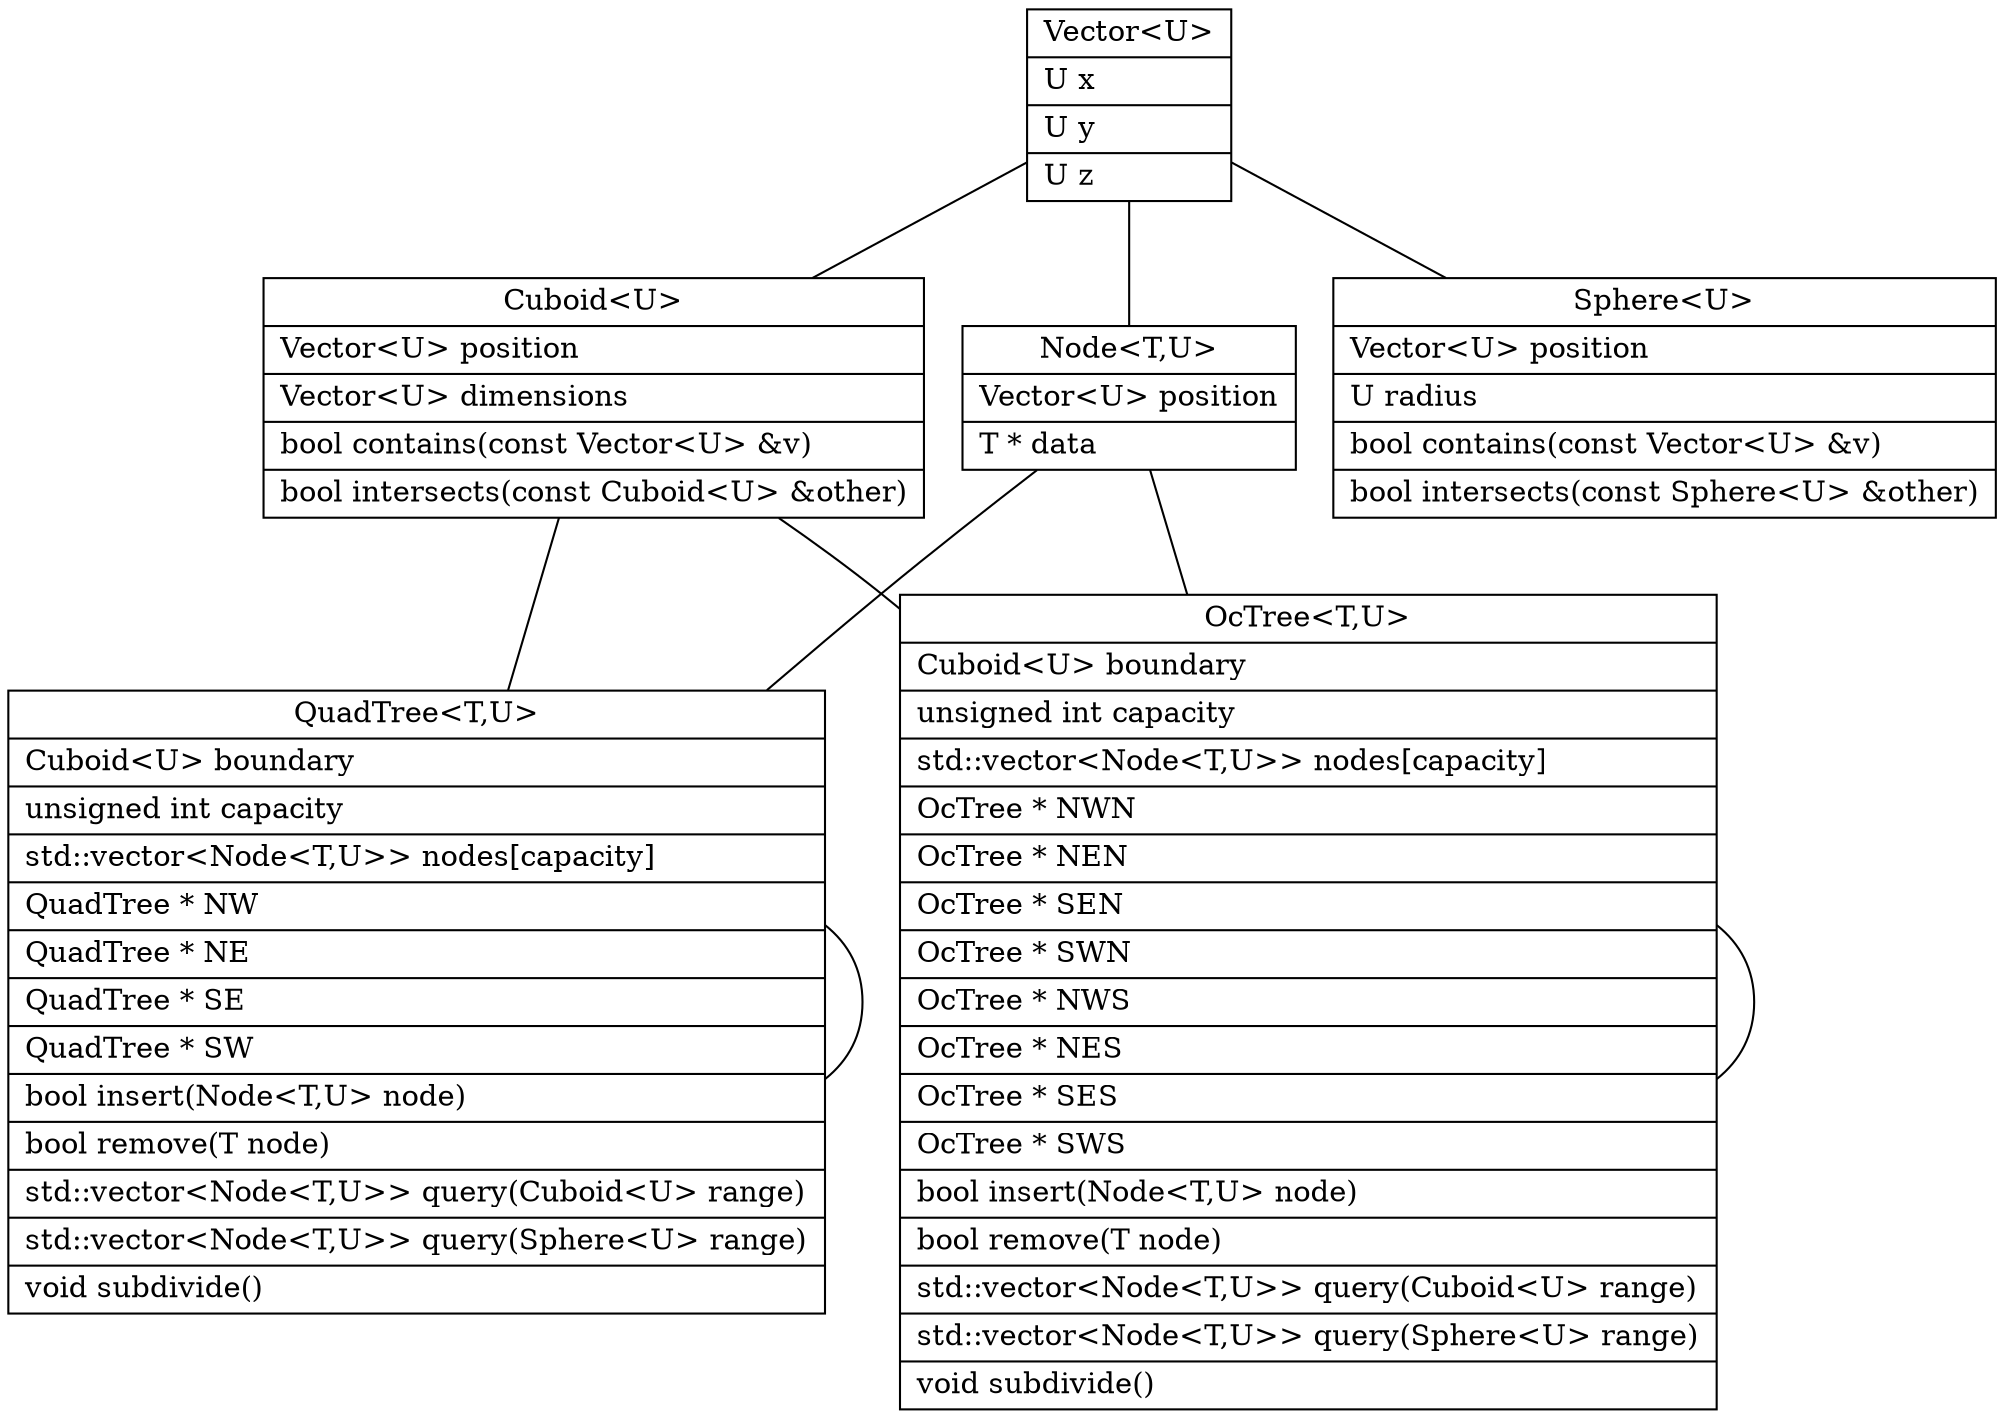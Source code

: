graph classes {
	
	graph [bgcolor=transparent]
	node [shape=record,style=filled,fillcolor=white]

	Vector [label="{Vector\<U\>|
			  U x\l|
			  U y\l|
			  U z\l}"]

	Element [label="{Node\<T,U\>|
			  Vector\<U\> position\l|
			  T * data\l}"]

	Sphere [label="{Sphere\<U\>|
			Vector\<U\> position\l|
			U radius\l|
			bool contains(const Vector\<U\> &v)\l|
			bool intersects(const Sphere\<U\> &other)\l}"]

	Cuboid [label="{Cuboid\<U\>|
			Vector\<U\> position\l|
			Vector\<U\> dimensions\l|
			bool contains(const Vector\<U\> &v)\l|
			bool intersects(const Cuboid\<U\> &other)\l}"]

	QuadTree [label="{QuadTree\<T,U\>|
			   Cuboid\<U\> boundary\l|
			   unsigned int capacity\l|
			   std::vector\<Node\<T,U\>\> nodes[capacity]\l|
			   QuadTree * NW\l|
			   QuadTree * NE\l|
			   QuadTree * SE\l|
			   QuadTree * SW\l|
			   bool insert(Node\<T,U\> node)\l|
			   bool remove(T node)\l|
			   std::vector\<Node\<T,U\>\> query(Cuboid\<U\> range)\l|
			   std::vector\<Node\<T,U\>\> query(Sphere\<U\> range)\l|
			   void subdivide()\l}"]
	
	OcTree [label="{OcTree\<T,U\>|
			  Cuboid\<U\> boundary\l|
			  unsigned int capacity\l|
			  std::vector\<Node\<T,U\>\> nodes[capacity]\l|
			  OcTree * NWN\l|
			  OcTree * NEN\l|
			  OcTree * SEN\l|
			  OcTree * SWN\l|
			  OcTree * NWS\l|
			  OcTree * NES\l|
			  OcTree * SES\l|
			  OcTree * SWS\l|
			  bool insert(Node\<T,U\> node)\l|
			  bool remove(T node)\l|
			  std::vector\<Node\<T,U\>\> query(Cuboid\<U\> range)\l|
			  std::vector\<Node\<T,U\>\> query(Sphere\<U\> range)\l|
			  void subdivide()\l}"]
	
	Vector -- Element
	Vector -- Cuboid
	Vector -- Sphere
	Element -- QuadTree
	Element -- OcTree
	Cuboid -- QuadTree
	Cuboid -- OcTree
	QuadTree -- QuadTree
	OcTree -- OcTree

}
